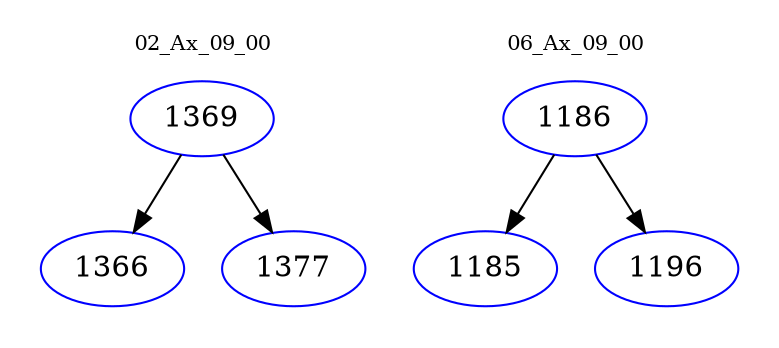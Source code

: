 digraph{
subgraph cluster_0 {
color = white
label = "02_Ax_09_00";
fontsize=10;
T0_1369 [label="1369", color="blue"]
T0_1369 -> T0_1366 [color="black"]
T0_1366 [label="1366", color="blue"]
T0_1369 -> T0_1377 [color="black"]
T0_1377 [label="1377", color="blue"]
}
subgraph cluster_1 {
color = white
label = "06_Ax_09_00";
fontsize=10;
T1_1186 [label="1186", color="blue"]
T1_1186 -> T1_1185 [color="black"]
T1_1185 [label="1185", color="blue"]
T1_1186 -> T1_1196 [color="black"]
T1_1196 [label="1196", color="blue"]
}
}
